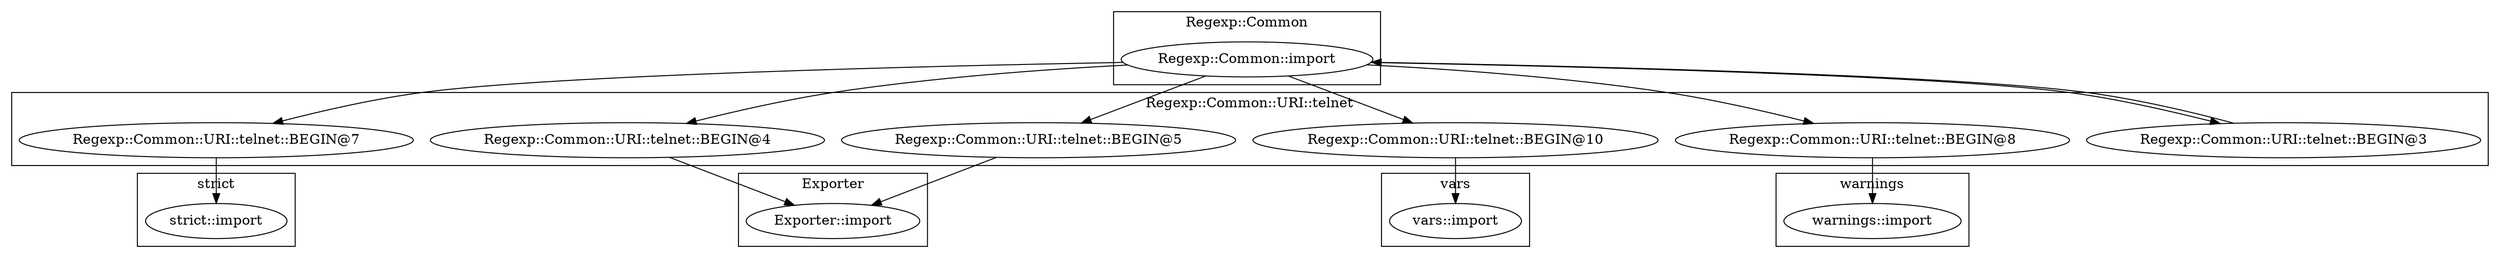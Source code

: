 digraph {
graph [overlap=false]
subgraph cluster_warnings {
	label="warnings";
	"warnings::import";
}
subgraph cluster_vars {
	label="vars";
	"vars::import";
}
subgraph cluster_strict {
	label="strict";
	"strict::import";
}
subgraph cluster_Regexp_Common_URI_telnet {
	label="Regexp::Common::URI::telnet";
	"Regexp::Common::URI::telnet::BEGIN@3";
	"Regexp::Common::URI::telnet::BEGIN@7";
	"Regexp::Common::URI::telnet::BEGIN@5";
	"Regexp::Common::URI::telnet::BEGIN@4";
	"Regexp::Common::URI::telnet::BEGIN@10";
	"Regexp::Common::URI::telnet::BEGIN@8";
}
subgraph cluster_Exporter {
	label="Exporter";
	"Exporter::import";
}
subgraph cluster_Regexp_Common {
	label="Regexp::Common";
	"Regexp::Common::import";
}
"Regexp::Common::URI::telnet::BEGIN@3" -> "Regexp::Common::import";
"Regexp::Common::URI::telnet::BEGIN@4" -> "Exporter::import";
"Regexp::Common::URI::telnet::BEGIN@5" -> "Exporter::import";
"Regexp::Common::import" -> "Regexp::Common::URI::telnet::BEGIN@8";
"Regexp::Common::import" -> "Regexp::Common::URI::telnet::BEGIN@3";
"Regexp::Common::import" -> "Regexp::Common::URI::telnet::BEGIN@4";
"Regexp::Common::import" -> "Regexp::Common::URI::telnet::BEGIN@5";
"Regexp::Common::import" -> "Regexp::Common::URI::telnet::BEGIN@10";
"Regexp::Common::URI::telnet::BEGIN@8" -> "warnings::import";
"Regexp::Common::import" -> "Regexp::Common::URI::telnet::BEGIN@7";
"Regexp::Common::URI::telnet::BEGIN@10" -> "vars::import";
"Regexp::Common::URI::telnet::BEGIN@7" -> "strict::import";
}
